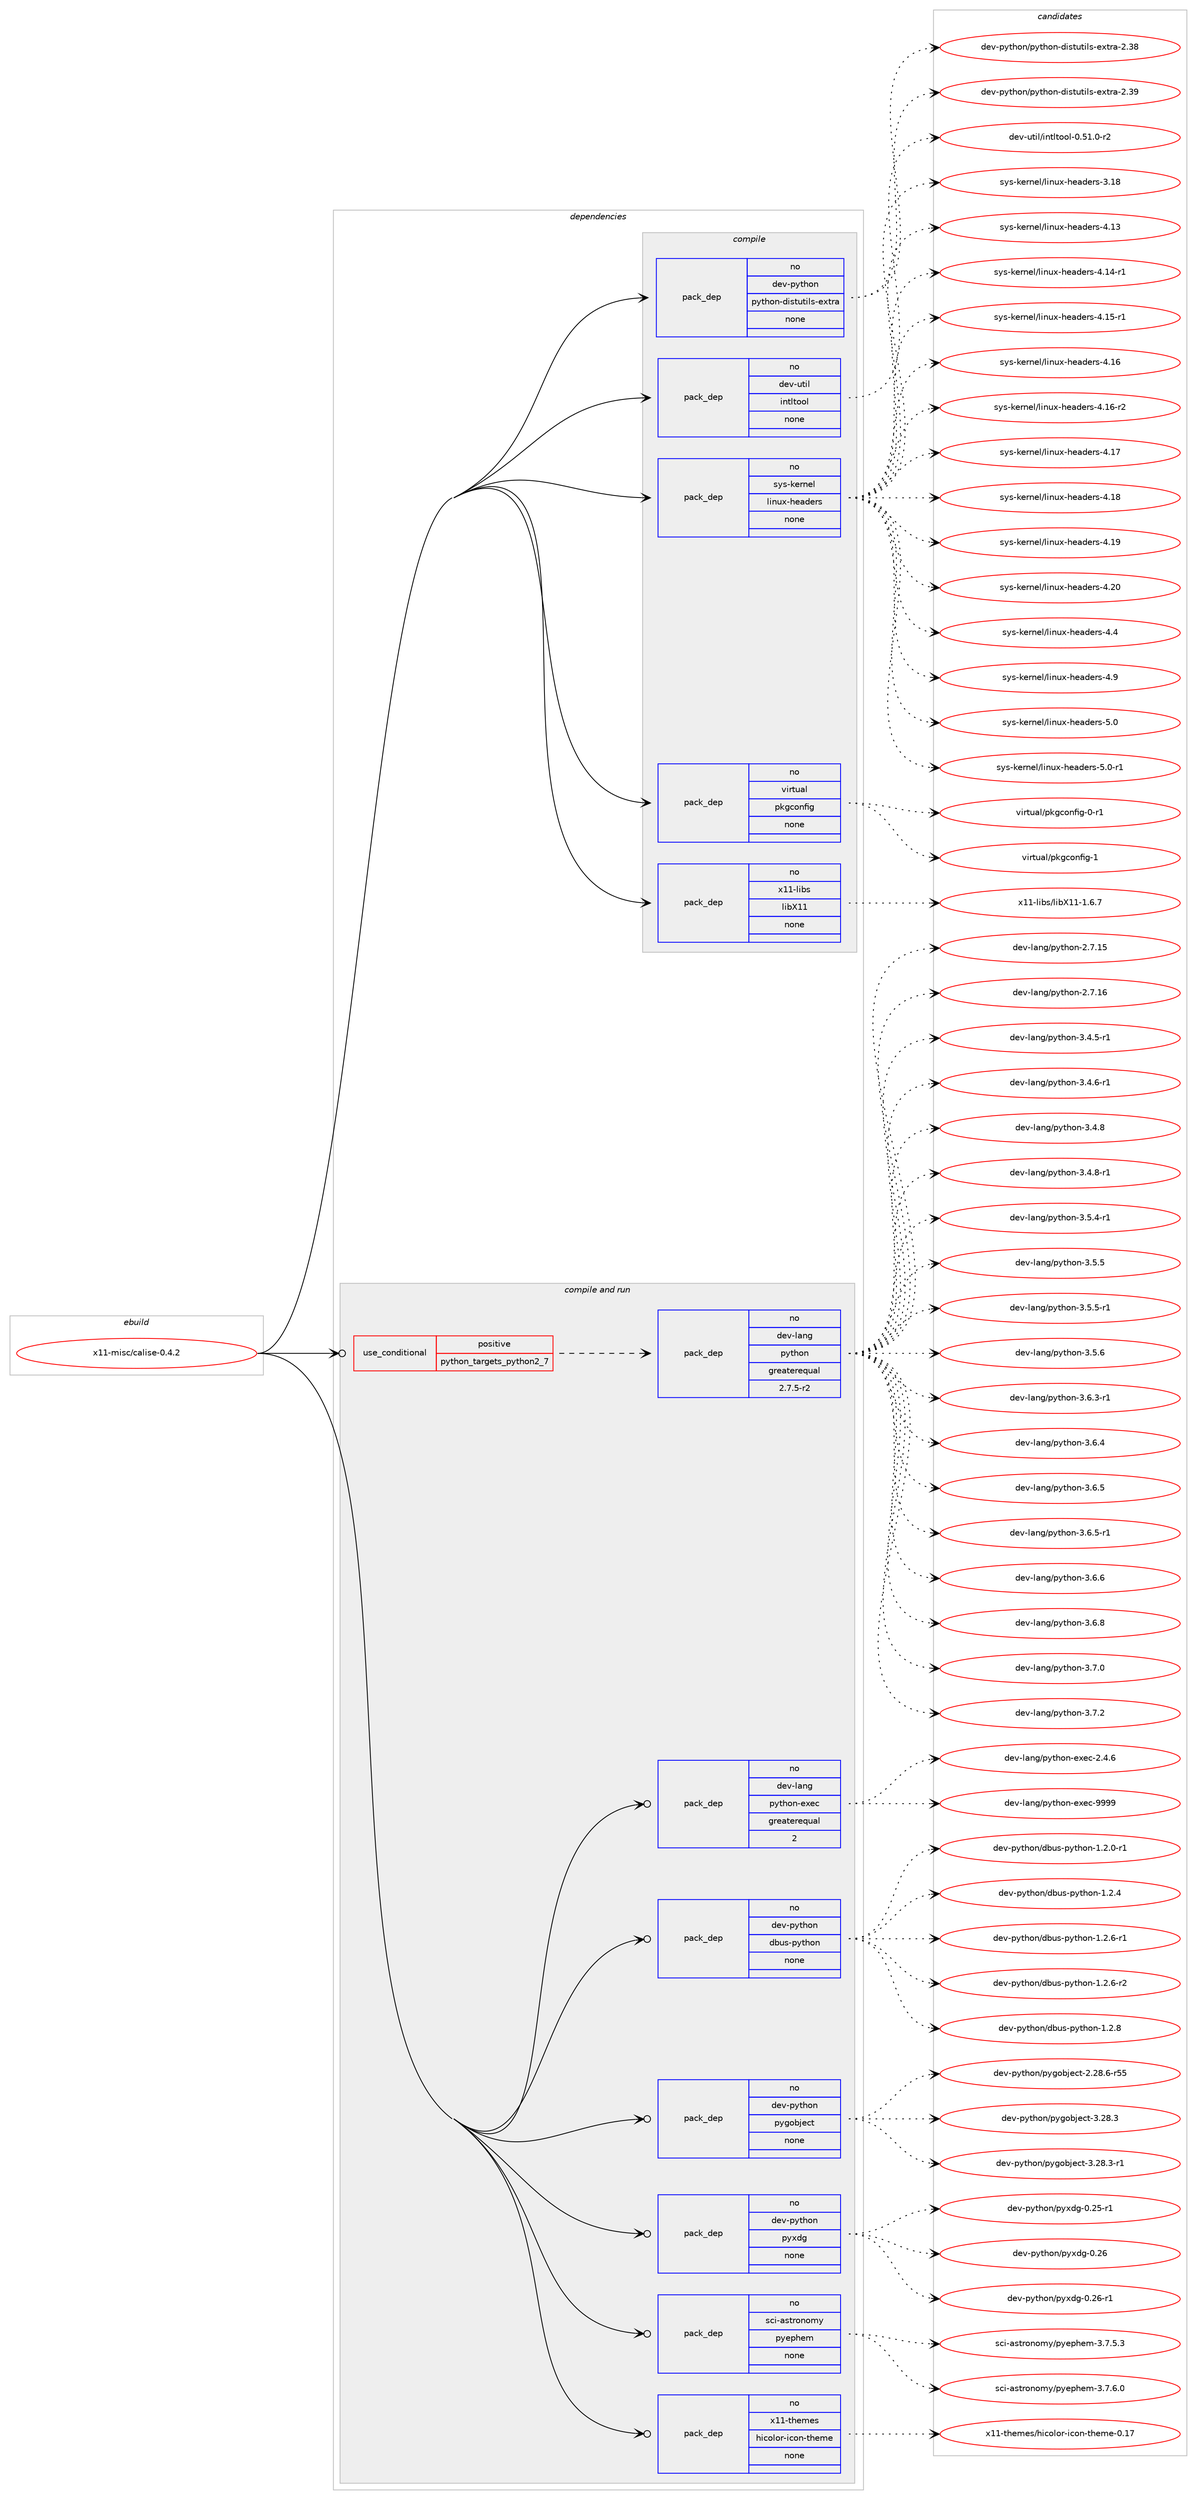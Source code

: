 digraph prolog {

# *************
# Graph options
# *************

newrank=true;
concentrate=true;
compound=true;
graph [rankdir=LR,fontname=Helvetica,fontsize=10,ranksep=1.5];#, ranksep=2.5, nodesep=0.2];
edge  [arrowhead=vee];
node  [fontname=Helvetica,fontsize=10];

# **********
# The ebuild
# **********

subgraph cluster_leftcol {
color=gray;
rank=same;
label=<<i>ebuild</i>>;
id [label="x11-misc/calise-0.4.2", color=red, width=4, href="../x11-misc/calise-0.4.2.svg"];
}

# ****************
# The dependencies
# ****************

subgraph cluster_midcol {
color=gray;
label=<<i>dependencies</i>>;
subgraph cluster_compile {
fillcolor="#eeeeee";
style=filled;
label=<<i>compile</i>>;
subgraph pack1266202 {
dependency1762251 [label=<<TABLE BORDER="0" CELLBORDER="1" CELLSPACING="0" CELLPADDING="4" WIDTH="220"><TR><TD ROWSPAN="6" CELLPADDING="30">pack_dep</TD></TR><TR><TD WIDTH="110">no</TD></TR><TR><TD>dev-python</TD></TR><TR><TD>python-distutils-extra</TD></TR><TR><TD>none</TD></TR><TR><TD></TD></TR></TABLE>>, shape=none, color=blue];
}
id:e -> dependency1762251:w [weight=20,style="solid",arrowhead="vee"];
subgraph pack1266203 {
dependency1762252 [label=<<TABLE BORDER="0" CELLBORDER="1" CELLSPACING="0" CELLPADDING="4" WIDTH="220"><TR><TD ROWSPAN="6" CELLPADDING="30">pack_dep</TD></TR><TR><TD WIDTH="110">no</TD></TR><TR><TD>dev-util</TD></TR><TR><TD>intltool</TD></TR><TR><TD>none</TD></TR><TR><TD></TD></TR></TABLE>>, shape=none, color=blue];
}
id:e -> dependency1762252:w [weight=20,style="solid",arrowhead="vee"];
subgraph pack1266204 {
dependency1762253 [label=<<TABLE BORDER="0" CELLBORDER="1" CELLSPACING="0" CELLPADDING="4" WIDTH="220"><TR><TD ROWSPAN="6" CELLPADDING="30">pack_dep</TD></TR><TR><TD WIDTH="110">no</TD></TR><TR><TD>sys-kernel</TD></TR><TR><TD>linux-headers</TD></TR><TR><TD>none</TD></TR><TR><TD></TD></TR></TABLE>>, shape=none, color=blue];
}
id:e -> dependency1762253:w [weight=20,style="solid",arrowhead="vee"];
subgraph pack1266205 {
dependency1762254 [label=<<TABLE BORDER="0" CELLBORDER="1" CELLSPACING="0" CELLPADDING="4" WIDTH="220"><TR><TD ROWSPAN="6" CELLPADDING="30">pack_dep</TD></TR><TR><TD WIDTH="110">no</TD></TR><TR><TD>virtual</TD></TR><TR><TD>pkgconfig</TD></TR><TR><TD>none</TD></TR><TR><TD></TD></TR></TABLE>>, shape=none, color=blue];
}
id:e -> dependency1762254:w [weight=20,style="solid",arrowhead="vee"];
subgraph pack1266206 {
dependency1762255 [label=<<TABLE BORDER="0" CELLBORDER="1" CELLSPACING="0" CELLPADDING="4" WIDTH="220"><TR><TD ROWSPAN="6" CELLPADDING="30">pack_dep</TD></TR><TR><TD WIDTH="110">no</TD></TR><TR><TD>x11-libs</TD></TR><TR><TD>libX11</TD></TR><TR><TD>none</TD></TR><TR><TD></TD></TR></TABLE>>, shape=none, color=blue];
}
id:e -> dependency1762255:w [weight=20,style="solid",arrowhead="vee"];
}
subgraph cluster_compileandrun {
fillcolor="#eeeeee";
style=filled;
label=<<i>compile and run</i>>;
subgraph cond466386 {
dependency1762256 [label=<<TABLE BORDER="0" CELLBORDER="1" CELLSPACING="0" CELLPADDING="4"><TR><TD ROWSPAN="3" CELLPADDING="10">use_conditional</TD></TR><TR><TD>positive</TD></TR><TR><TD>python_targets_python2_7</TD></TR></TABLE>>, shape=none, color=red];
subgraph pack1266207 {
dependency1762257 [label=<<TABLE BORDER="0" CELLBORDER="1" CELLSPACING="0" CELLPADDING="4" WIDTH="220"><TR><TD ROWSPAN="6" CELLPADDING="30">pack_dep</TD></TR><TR><TD WIDTH="110">no</TD></TR><TR><TD>dev-lang</TD></TR><TR><TD>python</TD></TR><TR><TD>greaterequal</TD></TR><TR><TD>2.7.5-r2</TD></TR></TABLE>>, shape=none, color=blue];
}
dependency1762256:e -> dependency1762257:w [weight=20,style="dashed",arrowhead="vee"];
}
id:e -> dependency1762256:w [weight=20,style="solid",arrowhead="odotvee"];
subgraph pack1266208 {
dependency1762258 [label=<<TABLE BORDER="0" CELLBORDER="1" CELLSPACING="0" CELLPADDING="4" WIDTH="220"><TR><TD ROWSPAN="6" CELLPADDING="30">pack_dep</TD></TR><TR><TD WIDTH="110">no</TD></TR><TR><TD>dev-lang</TD></TR><TR><TD>python-exec</TD></TR><TR><TD>greaterequal</TD></TR><TR><TD>2</TD></TR></TABLE>>, shape=none, color=blue];
}
id:e -> dependency1762258:w [weight=20,style="solid",arrowhead="odotvee"];
subgraph pack1266209 {
dependency1762259 [label=<<TABLE BORDER="0" CELLBORDER="1" CELLSPACING="0" CELLPADDING="4" WIDTH="220"><TR><TD ROWSPAN="6" CELLPADDING="30">pack_dep</TD></TR><TR><TD WIDTH="110">no</TD></TR><TR><TD>dev-python</TD></TR><TR><TD>dbus-python</TD></TR><TR><TD>none</TD></TR><TR><TD></TD></TR></TABLE>>, shape=none, color=blue];
}
id:e -> dependency1762259:w [weight=20,style="solid",arrowhead="odotvee"];
subgraph pack1266210 {
dependency1762260 [label=<<TABLE BORDER="0" CELLBORDER="1" CELLSPACING="0" CELLPADDING="4" WIDTH="220"><TR><TD ROWSPAN="6" CELLPADDING="30">pack_dep</TD></TR><TR><TD WIDTH="110">no</TD></TR><TR><TD>dev-python</TD></TR><TR><TD>pygobject</TD></TR><TR><TD>none</TD></TR><TR><TD></TD></TR></TABLE>>, shape=none, color=blue];
}
id:e -> dependency1762260:w [weight=20,style="solid",arrowhead="odotvee"];
subgraph pack1266211 {
dependency1762261 [label=<<TABLE BORDER="0" CELLBORDER="1" CELLSPACING="0" CELLPADDING="4" WIDTH="220"><TR><TD ROWSPAN="6" CELLPADDING="30">pack_dep</TD></TR><TR><TD WIDTH="110">no</TD></TR><TR><TD>dev-python</TD></TR><TR><TD>pyxdg</TD></TR><TR><TD>none</TD></TR><TR><TD></TD></TR></TABLE>>, shape=none, color=blue];
}
id:e -> dependency1762261:w [weight=20,style="solid",arrowhead="odotvee"];
subgraph pack1266212 {
dependency1762262 [label=<<TABLE BORDER="0" CELLBORDER="1" CELLSPACING="0" CELLPADDING="4" WIDTH="220"><TR><TD ROWSPAN="6" CELLPADDING="30">pack_dep</TD></TR><TR><TD WIDTH="110">no</TD></TR><TR><TD>sci-astronomy</TD></TR><TR><TD>pyephem</TD></TR><TR><TD>none</TD></TR><TR><TD></TD></TR></TABLE>>, shape=none, color=blue];
}
id:e -> dependency1762262:w [weight=20,style="solid",arrowhead="odotvee"];
subgraph pack1266213 {
dependency1762263 [label=<<TABLE BORDER="0" CELLBORDER="1" CELLSPACING="0" CELLPADDING="4" WIDTH="220"><TR><TD ROWSPAN="6" CELLPADDING="30">pack_dep</TD></TR><TR><TD WIDTH="110">no</TD></TR><TR><TD>x11-themes</TD></TR><TR><TD>hicolor-icon-theme</TD></TR><TR><TD>none</TD></TR><TR><TD></TD></TR></TABLE>>, shape=none, color=blue];
}
id:e -> dependency1762263:w [weight=20,style="solid",arrowhead="odotvee"];
}
subgraph cluster_run {
fillcolor="#eeeeee";
style=filled;
label=<<i>run</i>>;
}
}

# **************
# The candidates
# **************

subgraph cluster_choices {
rank=same;
color=gray;
label=<<i>candidates</i>>;

subgraph choice1266202 {
color=black;
nodesep=1;
choice10010111845112121116104111110471121211161041111104510010511511611711610510811545101120116114974550465156 [label="dev-python/python-distutils-extra-2.38", color=red, width=4,href="../dev-python/python-distutils-extra-2.38.svg"];
choice10010111845112121116104111110471121211161041111104510010511511611711610510811545101120116114974550465157 [label="dev-python/python-distutils-extra-2.39", color=red, width=4,href="../dev-python/python-distutils-extra-2.39.svg"];
dependency1762251:e -> choice10010111845112121116104111110471121211161041111104510010511511611711610510811545101120116114974550465156:w [style=dotted,weight="100"];
dependency1762251:e -> choice10010111845112121116104111110471121211161041111104510010511511611711610510811545101120116114974550465157:w [style=dotted,weight="100"];
}
subgraph choice1266203 {
color=black;
nodesep=1;
choice1001011184511711610510847105110116108116111111108454846534946484511450 [label="dev-util/intltool-0.51.0-r2", color=red, width=4,href="../dev-util/intltool-0.51.0-r2.svg"];
dependency1762252:e -> choice1001011184511711610510847105110116108116111111108454846534946484511450:w [style=dotted,weight="100"];
}
subgraph choice1266204 {
color=black;
nodesep=1;
choice115121115451071011141101011084710810511011712045104101971001011141154551464956 [label="sys-kernel/linux-headers-3.18", color=red, width=4,href="../sys-kernel/linux-headers-3.18.svg"];
choice115121115451071011141101011084710810511011712045104101971001011141154552464951 [label="sys-kernel/linux-headers-4.13", color=red, width=4,href="../sys-kernel/linux-headers-4.13.svg"];
choice1151211154510710111411010110847108105110117120451041019710010111411545524649524511449 [label="sys-kernel/linux-headers-4.14-r1", color=red, width=4,href="../sys-kernel/linux-headers-4.14-r1.svg"];
choice1151211154510710111411010110847108105110117120451041019710010111411545524649534511449 [label="sys-kernel/linux-headers-4.15-r1", color=red, width=4,href="../sys-kernel/linux-headers-4.15-r1.svg"];
choice115121115451071011141101011084710810511011712045104101971001011141154552464954 [label="sys-kernel/linux-headers-4.16", color=red, width=4,href="../sys-kernel/linux-headers-4.16.svg"];
choice1151211154510710111411010110847108105110117120451041019710010111411545524649544511450 [label="sys-kernel/linux-headers-4.16-r2", color=red, width=4,href="../sys-kernel/linux-headers-4.16-r2.svg"];
choice115121115451071011141101011084710810511011712045104101971001011141154552464955 [label="sys-kernel/linux-headers-4.17", color=red, width=4,href="../sys-kernel/linux-headers-4.17.svg"];
choice115121115451071011141101011084710810511011712045104101971001011141154552464956 [label="sys-kernel/linux-headers-4.18", color=red, width=4,href="../sys-kernel/linux-headers-4.18.svg"];
choice115121115451071011141101011084710810511011712045104101971001011141154552464957 [label="sys-kernel/linux-headers-4.19", color=red, width=4,href="../sys-kernel/linux-headers-4.19.svg"];
choice115121115451071011141101011084710810511011712045104101971001011141154552465048 [label="sys-kernel/linux-headers-4.20", color=red, width=4,href="../sys-kernel/linux-headers-4.20.svg"];
choice1151211154510710111411010110847108105110117120451041019710010111411545524652 [label="sys-kernel/linux-headers-4.4", color=red, width=4,href="../sys-kernel/linux-headers-4.4.svg"];
choice1151211154510710111411010110847108105110117120451041019710010111411545524657 [label="sys-kernel/linux-headers-4.9", color=red, width=4,href="../sys-kernel/linux-headers-4.9.svg"];
choice1151211154510710111411010110847108105110117120451041019710010111411545534648 [label="sys-kernel/linux-headers-5.0", color=red, width=4,href="../sys-kernel/linux-headers-5.0.svg"];
choice11512111545107101114110101108471081051101171204510410197100101114115455346484511449 [label="sys-kernel/linux-headers-5.0-r1", color=red, width=4,href="../sys-kernel/linux-headers-5.0-r1.svg"];
dependency1762253:e -> choice115121115451071011141101011084710810511011712045104101971001011141154551464956:w [style=dotted,weight="100"];
dependency1762253:e -> choice115121115451071011141101011084710810511011712045104101971001011141154552464951:w [style=dotted,weight="100"];
dependency1762253:e -> choice1151211154510710111411010110847108105110117120451041019710010111411545524649524511449:w [style=dotted,weight="100"];
dependency1762253:e -> choice1151211154510710111411010110847108105110117120451041019710010111411545524649534511449:w [style=dotted,weight="100"];
dependency1762253:e -> choice115121115451071011141101011084710810511011712045104101971001011141154552464954:w [style=dotted,weight="100"];
dependency1762253:e -> choice1151211154510710111411010110847108105110117120451041019710010111411545524649544511450:w [style=dotted,weight="100"];
dependency1762253:e -> choice115121115451071011141101011084710810511011712045104101971001011141154552464955:w [style=dotted,weight="100"];
dependency1762253:e -> choice115121115451071011141101011084710810511011712045104101971001011141154552464956:w [style=dotted,weight="100"];
dependency1762253:e -> choice115121115451071011141101011084710810511011712045104101971001011141154552464957:w [style=dotted,weight="100"];
dependency1762253:e -> choice115121115451071011141101011084710810511011712045104101971001011141154552465048:w [style=dotted,weight="100"];
dependency1762253:e -> choice1151211154510710111411010110847108105110117120451041019710010111411545524652:w [style=dotted,weight="100"];
dependency1762253:e -> choice1151211154510710111411010110847108105110117120451041019710010111411545524657:w [style=dotted,weight="100"];
dependency1762253:e -> choice1151211154510710111411010110847108105110117120451041019710010111411545534648:w [style=dotted,weight="100"];
dependency1762253:e -> choice11512111545107101114110101108471081051101171204510410197100101114115455346484511449:w [style=dotted,weight="100"];
}
subgraph choice1266205 {
color=black;
nodesep=1;
choice11810511411611797108471121071039911111010210510345484511449 [label="virtual/pkgconfig-0-r1", color=red, width=4,href="../virtual/pkgconfig-0-r1.svg"];
choice1181051141161179710847112107103991111101021051034549 [label="virtual/pkgconfig-1", color=red, width=4,href="../virtual/pkgconfig-1.svg"];
dependency1762254:e -> choice11810511411611797108471121071039911111010210510345484511449:w [style=dotted,weight="100"];
dependency1762254:e -> choice1181051141161179710847112107103991111101021051034549:w [style=dotted,weight="100"];
}
subgraph choice1266206 {
color=black;
nodesep=1;
choice120494945108105981154710810598884949454946544655 [label="x11-libs/libX11-1.6.7", color=red, width=4,href="../x11-libs/libX11-1.6.7.svg"];
dependency1762255:e -> choice120494945108105981154710810598884949454946544655:w [style=dotted,weight="100"];
}
subgraph choice1266207 {
color=black;
nodesep=1;
choice10010111845108971101034711212111610411111045504655464953 [label="dev-lang/python-2.7.15", color=red, width=4,href="../dev-lang/python-2.7.15.svg"];
choice10010111845108971101034711212111610411111045504655464954 [label="dev-lang/python-2.7.16", color=red, width=4,href="../dev-lang/python-2.7.16.svg"];
choice1001011184510897110103471121211161041111104551465246534511449 [label="dev-lang/python-3.4.5-r1", color=red, width=4,href="../dev-lang/python-3.4.5-r1.svg"];
choice1001011184510897110103471121211161041111104551465246544511449 [label="dev-lang/python-3.4.6-r1", color=red, width=4,href="../dev-lang/python-3.4.6-r1.svg"];
choice100101118451089711010347112121116104111110455146524656 [label="dev-lang/python-3.4.8", color=red, width=4,href="../dev-lang/python-3.4.8.svg"];
choice1001011184510897110103471121211161041111104551465246564511449 [label="dev-lang/python-3.4.8-r1", color=red, width=4,href="../dev-lang/python-3.4.8-r1.svg"];
choice1001011184510897110103471121211161041111104551465346524511449 [label="dev-lang/python-3.5.4-r1", color=red, width=4,href="../dev-lang/python-3.5.4-r1.svg"];
choice100101118451089711010347112121116104111110455146534653 [label="dev-lang/python-3.5.5", color=red, width=4,href="../dev-lang/python-3.5.5.svg"];
choice1001011184510897110103471121211161041111104551465346534511449 [label="dev-lang/python-3.5.5-r1", color=red, width=4,href="../dev-lang/python-3.5.5-r1.svg"];
choice100101118451089711010347112121116104111110455146534654 [label="dev-lang/python-3.5.6", color=red, width=4,href="../dev-lang/python-3.5.6.svg"];
choice1001011184510897110103471121211161041111104551465446514511449 [label="dev-lang/python-3.6.3-r1", color=red, width=4,href="../dev-lang/python-3.6.3-r1.svg"];
choice100101118451089711010347112121116104111110455146544652 [label="dev-lang/python-3.6.4", color=red, width=4,href="../dev-lang/python-3.6.4.svg"];
choice100101118451089711010347112121116104111110455146544653 [label="dev-lang/python-3.6.5", color=red, width=4,href="../dev-lang/python-3.6.5.svg"];
choice1001011184510897110103471121211161041111104551465446534511449 [label="dev-lang/python-3.6.5-r1", color=red, width=4,href="../dev-lang/python-3.6.5-r1.svg"];
choice100101118451089711010347112121116104111110455146544654 [label="dev-lang/python-3.6.6", color=red, width=4,href="../dev-lang/python-3.6.6.svg"];
choice100101118451089711010347112121116104111110455146544656 [label="dev-lang/python-3.6.8", color=red, width=4,href="../dev-lang/python-3.6.8.svg"];
choice100101118451089711010347112121116104111110455146554648 [label="dev-lang/python-3.7.0", color=red, width=4,href="../dev-lang/python-3.7.0.svg"];
choice100101118451089711010347112121116104111110455146554650 [label="dev-lang/python-3.7.2", color=red, width=4,href="../dev-lang/python-3.7.2.svg"];
dependency1762257:e -> choice10010111845108971101034711212111610411111045504655464953:w [style=dotted,weight="100"];
dependency1762257:e -> choice10010111845108971101034711212111610411111045504655464954:w [style=dotted,weight="100"];
dependency1762257:e -> choice1001011184510897110103471121211161041111104551465246534511449:w [style=dotted,weight="100"];
dependency1762257:e -> choice1001011184510897110103471121211161041111104551465246544511449:w [style=dotted,weight="100"];
dependency1762257:e -> choice100101118451089711010347112121116104111110455146524656:w [style=dotted,weight="100"];
dependency1762257:e -> choice1001011184510897110103471121211161041111104551465246564511449:w [style=dotted,weight="100"];
dependency1762257:e -> choice1001011184510897110103471121211161041111104551465346524511449:w [style=dotted,weight="100"];
dependency1762257:e -> choice100101118451089711010347112121116104111110455146534653:w [style=dotted,weight="100"];
dependency1762257:e -> choice1001011184510897110103471121211161041111104551465346534511449:w [style=dotted,weight="100"];
dependency1762257:e -> choice100101118451089711010347112121116104111110455146534654:w [style=dotted,weight="100"];
dependency1762257:e -> choice1001011184510897110103471121211161041111104551465446514511449:w [style=dotted,weight="100"];
dependency1762257:e -> choice100101118451089711010347112121116104111110455146544652:w [style=dotted,weight="100"];
dependency1762257:e -> choice100101118451089711010347112121116104111110455146544653:w [style=dotted,weight="100"];
dependency1762257:e -> choice1001011184510897110103471121211161041111104551465446534511449:w [style=dotted,weight="100"];
dependency1762257:e -> choice100101118451089711010347112121116104111110455146544654:w [style=dotted,weight="100"];
dependency1762257:e -> choice100101118451089711010347112121116104111110455146544656:w [style=dotted,weight="100"];
dependency1762257:e -> choice100101118451089711010347112121116104111110455146554648:w [style=dotted,weight="100"];
dependency1762257:e -> choice100101118451089711010347112121116104111110455146554650:w [style=dotted,weight="100"];
}
subgraph choice1266208 {
color=black;
nodesep=1;
choice1001011184510897110103471121211161041111104510112010199455046524654 [label="dev-lang/python-exec-2.4.6", color=red, width=4,href="../dev-lang/python-exec-2.4.6.svg"];
choice10010111845108971101034711212111610411111045101120101994557575757 [label="dev-lang/python-exec-9999", color=red, width=4,href="../dev-lang/python-exec-9999.svg"];
dependency1762258:e -> choice1001011184510897110103471121211161041111104510112010199455046524654:w [style=dotted,weight="100"];
dependency1762258:e -> choice10010111845108971101034711212111610411111045101120101994557575757:w [style=dotted,weight="100"];
}
subgraph choice1266209 {
color=black;
nodesep=1;
choice100101118451121211161041111104710098117115451121211161041111104549465046484511449 [label="dev-python/dbus-python-1.2.0-r1", color=red, width=4,href="../dev-python/dbus-python-1.2.0-r1.svg"];
choice10010111845112121116104111110471009811711545112121116104111110454946504652 [label="dev-python/dbus-python-1.2.4", color=red, width=4,href="../dev-python/dbus-python-1.2.4.svg"];
choice100101118451121211161041111104710098117115451121211161041111104549465046544511449 [label="dev-python/dbus-python-1.2.6-r1", color=red, width=4,href="../dev-python/dbus-python-1.2.6-r1.svg"];
choice100101118451121211161041111104710098117115451121211161041111104549465046544511450 [label="dev-python/dbus-python-1.2.6-r2", color=red, width=4,href="../dev-python/dbus-python-1.2.6-r2.svg"];
choice10010111845112121116104111110471009811711545112121116104111110454946504656 [label="dev-python/dbus-python-1.2.8", color=red, width=4,href="../dev-python/dbus-python-1.2.8.svg"];
dependency1762259:e -> choice100101118451121211161041111104710098117115451121211161041111104549465046484511449:w [style=dotted,weight="100"];
dependency1762259:e -> choice10010111845112121116104111110471009811711545112121116104111110454946504652:w [style=dotted,weight="100"];
dependency1762259:e -> choice100101118451121211161041111104710098117115451121211161041111104549465046544511449:w [style=dotted,weight="100"];
dependency1762259:e -> choice100101118451121211161041111104710098117115451121211161041111104549465046544511450:w [style=dotted,weight="100"];
dependency1762259:e -> choice10010111845112121116104111110471009811711545112121116104111110454946504656:w [style=dotted,weight="100"];
}
subgraph choice1266210 {
color=black;
nodesep=1;
choice1001011184511212111610411111047112121103111981061019911645504650564654451145353 [label="dev-python/pygobject-2.28.6-r55", color=red, width=4,href="../dev-python/pygobject-2.28.6-r55.svg"];
choice1001011184511212111610411111047112121103111981061019911645514650564651 [label="dev-python/pygobject-3.28.3", color=red, width=4,href="../dev-python/pygobject-3.28.3.svg"];
choice10010111845112121116104111110471121211031119810610199116455146505646514511449 [label="dev-python/pygobject-3.28.3-r1", color=red, width=4,href="../dev-python/pygobject-3.28.3-r1.svg"];
dependency1762260:e -> choice1001011184511212111610411111047112121103111981061019911645504650564654451145353:w [style=dotted,weight="100"];
dependency1762260:e -> choice1001011184511212111610411111047112121103111981061019911645514650564651:w [style=dotted,weight="100"];
dependency1762260:e -> choice10010111845112121116104111110471121211031119810610199116455146505646514511449:w [style=dotted,weight="100"];
}
subgraph choice1266211 {
color=black;
nodesep=1;
choice100101118451121211161041111104711212112010010345484650534511449 [label="dev-python/pyxdg-0.25-r1", color=red, width=4,href="../dev-python/pyxdg-0.25-r1.svg"];
choice10010111845112121116104111110471121211201001034548465054 [label="dev-python/pyxdg-0.26", color=red, width=4,href="../dev-python/pyxdg-0.26.svg"];
choice100101118451121211161041111104711212112010010345484650544511449 [label="dev-python/pyxdg-0.26-r1", color=red, width=4,href="../dev-python/pyxdg-0.26-r1.svg"];
dependency1762261:e -> choice100101118451121211161041111104711212112010010345484650534511449:w [style=dotted,weight="100"];
dependency1762261:e -> choice10010111845112121116104111110471121211201001034548465054:w [style=dotted,weight="100"];
dependency1762261:e -> choice100101118451121211161041111104711212112010010345484650544511449:w [style=dotted,weight="100"];
}
subgraph choice1266212 {
color=black;
nodesep=1;
choice115991054597115116114111110111109121471121211011121041011094551465546534651 [label="sci-astronomy/pyephem-3.7.5.3", color=red, width=4,href="../sci-astronomy/pyephem-3.7.5.3.svg"];
choice115991054597115116114111110111109121471121211011121041011094551465546544648 [label="sci-astronomy/pyephem-3.7.6.0", color=red, width=4,href="../sci-astronomy/pyephem-3.7.6.0.svg"];
dependency1762262:e -> choice115991054597115116114111110111109121471121211011121041011094551465546534651:w [style=dotted,weight="100"];
dependency1762262:e -> choice115991054597115116114111110111109121471121211011121041011094551465546544648:w [style=dotted,weight="100"];
}
subgraph choice1266213 {
color=black;
nodesep=1;
choice12049494511610410110910111547104105991111081111144510599111110451161041011091014548464955 [label="x11-themes/hicolor-icon-theme-0.17", color=red, width=4,href="../x11-themes/hicolor-icon-theme-0.17.svg"];
dependency1762263:e -> choice12049494511610410110910111547104105991111081111144510599111110451161041011091014548464955:w [style=dotted,weight="100"];
}
}

}

